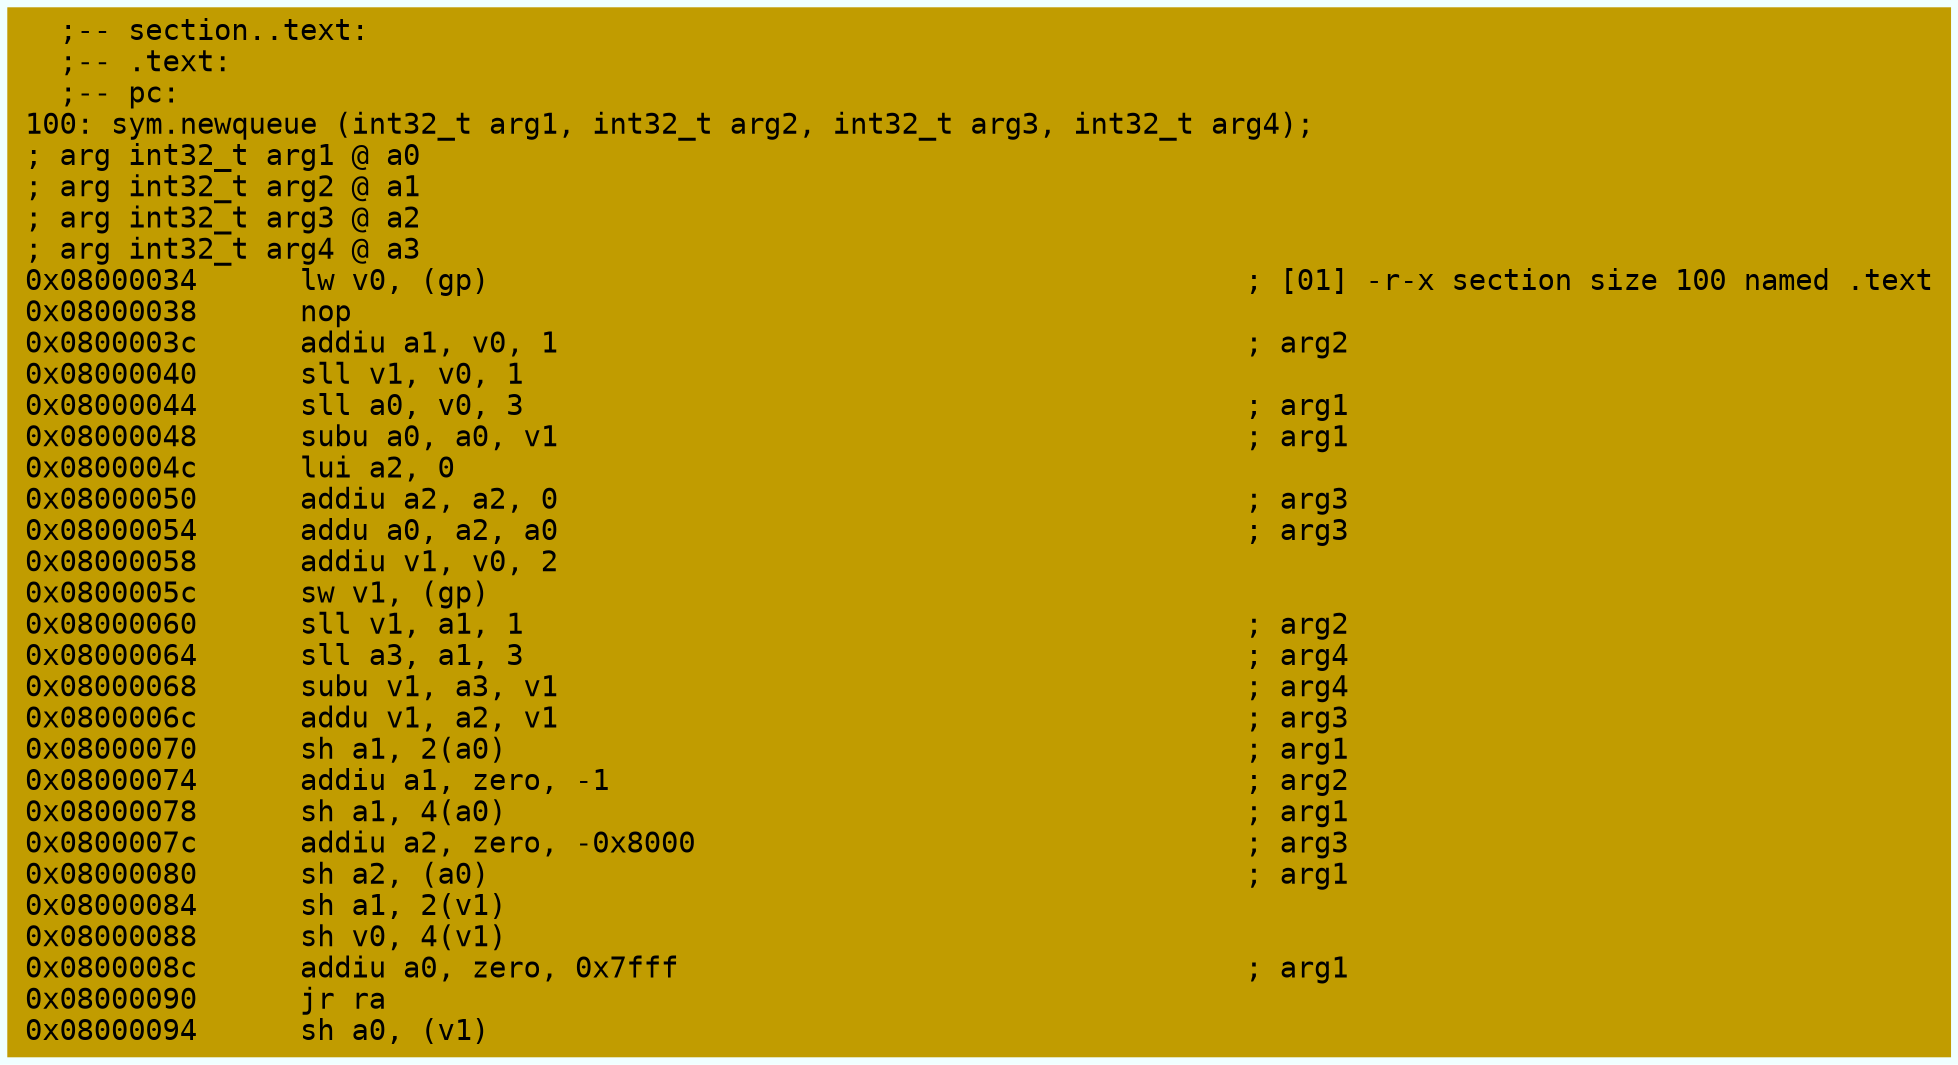 digraph code {
	graph [bgcolor=azure fontsize=8 fontname="Courier" splines="ortho"];
	node [fillcolor=gray style=filled shape=box];
	edge [arrowhead="normal"];
	"0x08000034" [URL="sym.newqueue/0x08000034", fillcolor="#c19c00",color="#c19c00", fontname="Courier",label="  ;-- section..text:\l  ;-- .text:\l  ;-- pc:\l100: sym.newqueue (int32_t arg1, int32_t arg2, int32_t arg3, int32_t arg4);\l; arg int32_t arg1 @ a0\l; arg int32_t arg2 @ a1\l; arg int32_t arg3 @ a2\l; arg int32_t arg4 @ a3\l0x08000034      lw v0, (gp)                                            ; [01] -r-x section size 100 named .text\l0x08000038      nop\l0x0800003c      addiu a1, v0, 1                                        ; arg2\l0x08000040      sll v1, v0, 1\l0x08000044      sll a0, v0, 3                                          ; arg1\l0x08000048      subu a0, a0, v1                                        ; arg1\l0x0800004c      lui a2, 0\l0x08000050      addiu a2, a2, 0                                        ; arg3\l0x08000054      addu a0, a2, a0                                        ; arg3\l0x08000058      addiu v1, v0, 2\l0x0800005c      sw v1, (gp)\l0x08000060      sll v1, a1, 1                                          ; arg2\l0x08000064      sll a3, a1, 3                                          ; arg4\l0x08000068      subu v1, a3, v1                                        ; arg4\l0x0800006c      addu v1, a2, v1                                        ; arg3\l0x08000070      sh a1, 2(a0)                                           ; arg1\l0x08000074      addiu a1, zero, -1                                     ; arg2\l0x08000078      sh a1, 4(a0)                                           ; arg1\l0x0800007c      addiu a2, zero, -0x8000                                ; arg3\l0x08000080      sh a2, (a0)                                            ; arg1\l0x08000084      sh a1, 2(v1)\l0x08000088      sh v0, 4(v1)\l0x0800008c      addiu a0, zero, 0x7fff                                 ; arg1\l0x08000090      jr ra\l0x08000094      sh a0, (v1)\l"]
}
